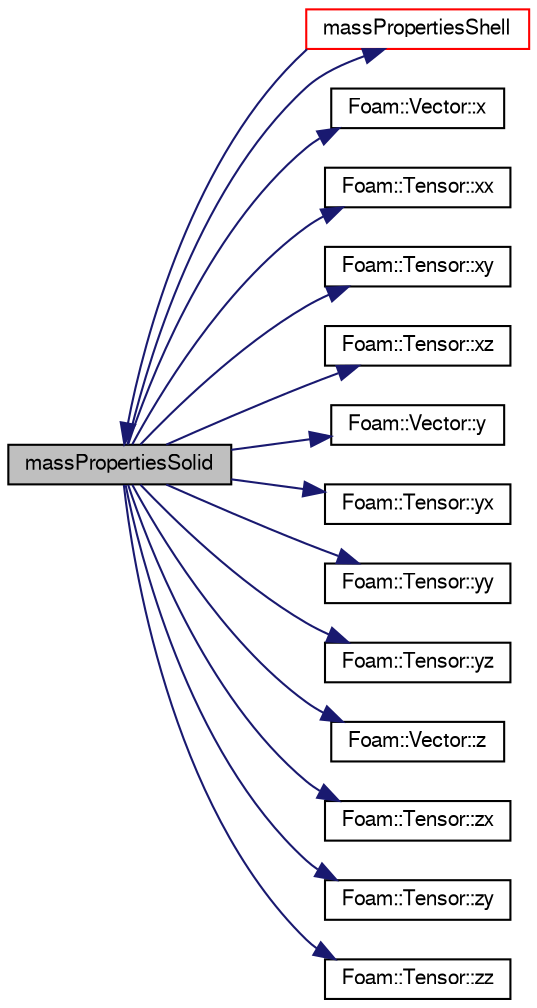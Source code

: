 digraph "massPropertiesSolid"
{
  bgcolor="transparent";
  edge [fontname="FreeSans",fontsize="10",labelfontname="FreeSans",labelfontsize="10"];
  node [fontname="FreeSans",fontsize="10",shape=record];
  rankdir="LR";
  Node0 [label="massPropertiesSolid",height=0.2,width=0.4,color="black", fillcolor="grey75", style="filled", fontcolor="black"];
  Node0 -> Node1 [color="midnightblue",fontsize="10",style="solid",fontname="FreeSans"];
  Node1 [label="massPropertiesShell",height=0.2,width=0.4,color="red",URL="$a25142.html#aafe9f3727d4e49838b77e92c2ee567e7"];
  Node1 -> Node0 [color="midnightblue",fontsize="10",style="solid",fontname="FreeSans"];
  Node0 -> Node5 [color="midnightblue",fontsize="10",style="solid",fontname="FreeSans"];
  Node5 [label="Foam::Vector::x",height=0.2,width=0.4,color="black",URL="$a28442.html#a63327976e5a8359700064a02ae22548e"];
  Node0 -> Node6 [color="midnightblue",fontsize="10",style="solid",fontname="FreeSans"];
  Node6 [label="Foam::Tensor::xx",height=0.2,width=0.4,color="black",URL="$a27634.html#a1b97c7c1ed81b4fb23da8dcb71a8cd2a"];
  Node0 -> Node7 [color="midnightblue",fontsize="10",style="solid",fontname="FreeSans"];
  Node7 [label="Foam::Tensor::xy",height=0.2,width=0.4,color="black",URL="$a27634.html#aab470ae2a5eeac8c33a7b6abac6b39b3"];
  Node0 -> Node8 [color="midnightblue",fontsize="10",style="solid",fontname="FreeSans"];
  Node8 [label="Foam::Tensor::xz",height=0.2,width=0.4,color="black",URL="$a27634.html#a6c0a9bc605f3cfdfb3307b3dcf136f60"];
  Node0 -> Node9 [color="midnightblue",fontsize="10",style="solid",fontname="FreeSans"];
  Node9 [label="Foam::Vector::y",height=0.2,width=0.4,color="black",URL="$a28442.html#a1ee865f676fbac703a49c6654dd3ad74"];
  Node0 -> Node10 [color="midnightblue",fontsize="10",style="solid",fontname="FreeSans"];
  Node10 [label="Foam::Tensor::yx",height=0.2,width=0.4,color="black",URL="$a27634.html#a217bb42e2157c7914d7ebb0ffb730b7d"];
  Node0 -> Node11 [color="midnightblue",fontsize="10",style="solid",fontname="FreeSans"];
  Node11 [label="Foam::Tensor::yy",height=0.2,width=0.4,color="black",URL="$a27634.html#aba9d77023a5662b9c2d3639d5de555a0"];
  Node0 -> Node12 [color="midnightblue",fontsize="10",style="solid",fontname="FreeSans"];
  Node12 [label="Foam::Tensor::yz",height=0.2,width=0.4,color="black",URL="$a27634.html#a4a98b51ba7019e1cfffae8d321a823df"];
  Node0 -> Node13 [color="midnightblue",fontsize="10",style="solid",fontname="FreeSans"];
  Node13 [label="Foam::Vector::z",height=0.2,width=0.4,color="black",URL="$a28442.html#a1c8320b15610de211ec70ef966581423"];
  Node0 -> Node14 [color="midnightblue",fontsize="10",style="solid",fontname="FreeSans"];
  Node14 [label="Foam::Tensor::zx",height=0.2,width=0.4,color="black",URL="$a27634.html#ab7a45ba3b507f0b3f9d5c0bde184b151"];
  Node0 -> Node15 [color="midnightblue",fontsize="10",style="solid",fontname="FreeSans"];
  Node15 [label="Foam::Tensor::zy",height=0.2,width=0.4,color="black",URL="$a27634.html#ab7ecfba4f263d0455d4ea82f590a2612"];
  Node0 -> Node16 [color="midnightblue",fontsize="10",style="solid",fontname="FreeSans"];
  Node16 [label="Foam::Tensor::zz",height=0.2,width=0.4,color="black",URL="$a27634.html#a831c4848d01bfcc8d717b7ef92f2cd4b"];
}
